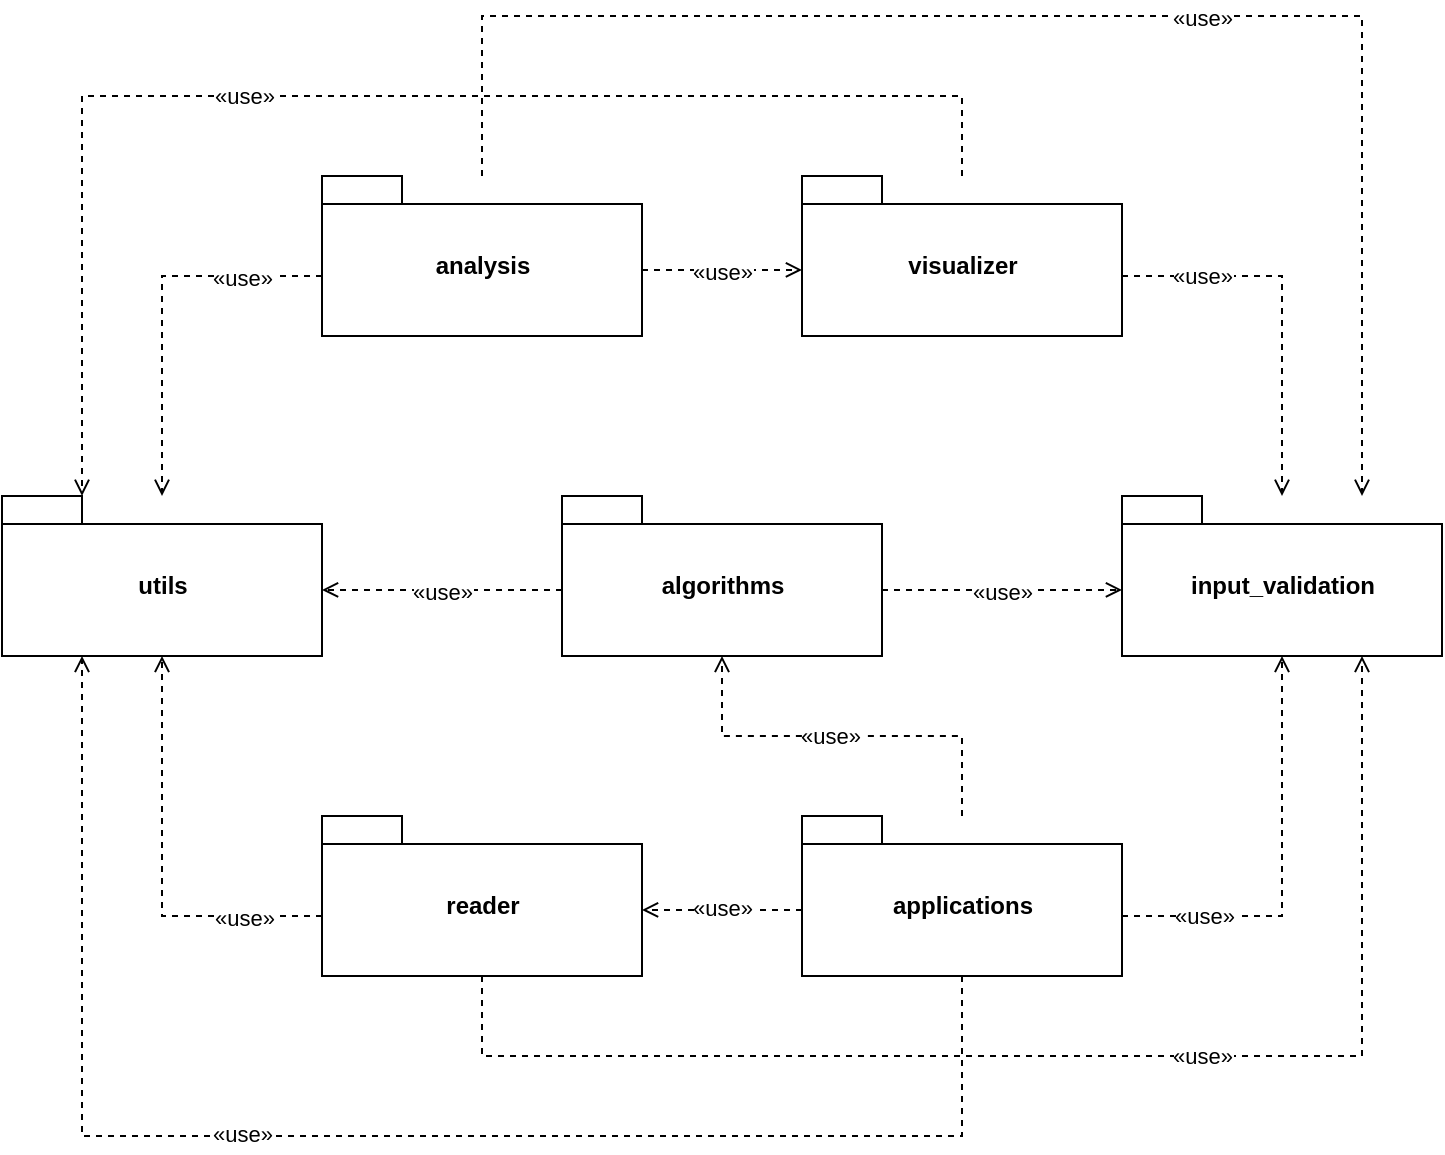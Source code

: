 <mxfile version="16.5.1" type="device" pages="3"><diagram id="C5RBs43oDa-KdzZeNtuy" name="Package diagram"><mxGraphModel dx="1497" dy="911" grid="1" gridSize="10" guides="1" tooltips="1" connect="1" arrows="1" fold="1" page="1" pageScale="1" pageWidth="800" pageHeight="640" math="0" shadow="0"><root><mxCell id="WIyWlLk6GJQsqaUBKTNV-0"/><mxCell id="WIyWlLk6GJQsqaUBKTNV-1" parent="WIyWlLk6GJQsqaUBKTNV-0"/><mxCell id="5EWwMweRqLLHjh6u8hlM-3" style="edgeStyle=orthogonalEdgeStyle;rounded=0;orthogonalLoop=1;jettySize=auto;html=1;exitX=0;exitY=0;exitDx=160;exitDy=47;exitPerimeter=0;entryX=0;entryY=0;entryDx=0;entryDy=47;entryPerimeter=0;dashed=1;endArrow=open;endFill=0;" edge="1" parent="WIyWlLk6GJQsqaUBKTNV-1" source="wLDgIzFs2HpWr6rQnOSM-3" target="wLDgIzFs2HpWr6rQnOSM-23"><mxGeometry relative="1" as="geometry"/></mxCell><mxCell id="5EWwMweRqLLHjh6u8hlM-6" value="«use»" style="edgeLabel;html=1;align=center;verticalAlign=middle;resizable=0;points=[];" vertex="1" connectable="0" parent="5EWwMweRqLLHjh6u8hlM-3"><mxGeometry x="0.35" y="-1" relative="1" as="geometry"><mxPoint x="-21" as="offset"/></mxGeometry></mxCell><mxCell id="5EWwMweRqLLHjh6u8hlM-4" style="edgeStyle=orthogonalEdgeStyle;rounded=0;orthogonalLoop=1;jettySize=auto;html=1;exitX=0;exitY=0;exitDx=0;exitDy=47;exitPerimeter=0;entryX=0;entryY=0;entryDx=160;entryDy=47;entryPerimeter=0;dashed=1;endArrow=open;endFill=0;" edge="1" parent="WIyWlLk6GJQsqaUBKTNV-1" source="wLDgIzFs2HpWr6rQnOSM-3" target="wLDgIzFs2HpWr6rQnOSM-22"><mxGeometry relative="1" as="geometry"/></mxCell><mxCell id="5EWwMweRqLLHjh6u8hlM-5" value="«use»" style="edgeLabel;html=1;align=center;verticalAlign=middle;resizable=0;points=[];" vertex="1" connectable="0" parent="5EWwMweRqLLHjh6u8hlM-4"><mxGeometry x="-0.276" y="1" relative="1" as="geometry"><mxPoint x="-17" as="offset"/></mxGeometry></mxCell><mxCell id="wLDgIzFs2HpWr6rQnOSM-3" value="algorithms" style="shape=folder;fontStyle=1;spacingTop=10;tabWidth=40;tabHeight=14;tabPosition=left;html=1;" vertex="1" parent="WIyWlLk6GJQsqaUBKTNV-1"><mxGeometry x="320" y="279.95" width="160" height="80" as="geometry"/></mxCell><mxCell id="wLDgIzFs2HpWr6rQnOSM-24" style="edgeStyle=orthogonalEdgeStyle;rounded=0;orthogonalLoop=1;jettySize=auto;html=1;entryX=0.5;entryY=1;entryDx=0;entryDy=0;entryPerimeter=0;dashed=1;endArrow=open;endFill=0;" edge="1" parent="WIyWlLk6GJQsqaUBKTNV-1" source="wLDgIzFs2HpWr6rQnOSM-18" target="wLDgIzFs2HpWr6rQnOSM-22"><mxGeometry relative="1" as="geometry"><Array as="points"><mxPoint x="120" y="489.95"/></Array></mxGeometry></mxCell><mxCell id="wLDgIzFs2HpWr6rQnOSM-56" value="«use»" style="edgeLabel;html=1;align=center;verticalAlign=middle;resizable=0;points=[];" vertex="1" connectable="0" parent="wLDgIzFs2HpWr6rQnOSM-24"><mxGeometry x="-0.679" y="1" relative="1" as="geometry"><mxPoint x="-6" as="offset"/></mxGeometry></mxCell><mxCell id="wLDgIzFs2HpWr6rQnOSM-29" style="edgeStyle=orthogonalEdgeStyle;rounded=0;orthogonalLoop=1;jettySize=auto;html=1;entryX=0.75;entryY=1;entryDx=0;entryDy=0;entryPerimeter=0;dashed=1;endArrow=open;endFill=0;" edge="1" parent="WIyWlLk6GJQsqaUBKTNV-1" source="wLDgIzFs2HpWr6rQnOSM-18" target="wLDgIzFs2HpWr6rQnOSM-23"><mxGeometry relative="1" as="geometry"><Array as="points"><mxPoint x="280" y="559.95"/><mxPoint x="720" y="559.95"/></Array></mxGeometry></mxCell><mxCell id="wLDgIzFs2HpWr6rQnOSM-58" value="«use»" style="edgeLabel;html=1;align=center;verticalAlign=middle;resizable=0;points=[];" vertex="1" connectable="0" parent="wLDgIzFs2HpWr6rQnOSM-29"><mxGeometry x="-0.189" relative="1" as="geometry"><mxPoint x="124" as="offset"/></mxGeometry></mxCell><mxCell id="wLDgIzFs2HpWr6rQnOSM-18" value="reader" style="shape=folder;fontStyle=1;spacingTop=10;tabWidth=40;tabHeight=14;tabPosition=left;html=1;" vertex="1" parent="WIyWlLk6GJQsqaUBKTNV-1"><mxGeometry x="200" y="439.95" width="160" height="80" as="geometry"/></mxCell><mxCell id="wLDgIzFs2HpWr6rQnOSM-25" style="edgeStyle=orthogonalEdgeStyle;rounded=0;orthogonalLoop=1;jettySize=auto;html=1;entryX=0.25;entryY=1;entryDx=0;entryDy=0;entryPerimeter=0;dashed=1;endArrow=open;endFill=0;" edge="1" parent="WIyWlLk6GJQsqaUBKTNV-1" source="wLDgIzFs2HpWr6rQnOSM-19" target="wLDgIzFs2HpWr6rQnOSM-22"><mxGeometry relative="1" as="geometry"><Array as="points"><mxPoint x="520" y="599.95"/><mxPoint x="80" y="599.95"/></Array></mxGeometry></mxCell><mxCell id="wLDgIzFs2HpWr6rQnOSM-59" value="«use»" style="edgeLabel;html=1;align=center;verticalAlign=middle;resizable=0;points=[];" vertex="1" connectable="0" parent="wLDgIzFs2HpWr6rQnOSM-25"><mxGeometry x="-0.135" y="-1" relative="1" as="geometry"><mxPoint x="-112" as="offset"/></mxGeometry></mxCell><mxCell id="wLDgIzFs2HpWr6rQnOSM-28" style="edgeStyle=orthogonalEdgeStyle;rounded=0;orthogonalLoop=1;jettySize=auto;html=1;entryX=0.5;entryY=1;entryDx=0;entryDy=0;entryPerimeter=0;dashed=1;endArrow=open;endFill=0;" edge="1" parent="WIyWlLk6GJQsqaUBKTNV-1" source="wLDgIzFs2HpWr6rQnOSM-19" target="wLDgIzFs2HpWr6rQnOSM-23"><mxGeometry relative="1" as="geometry"><Array as="points"><mxPoint x="680" y="489.95"/></Array></mxGeometry></mxCell><mxCell id="wLDgIzFs2HpWr6rQnOSM-57" value="«use»" style="edgeLabel;html=1;align=center;verticalAlign=middle;resizable=0;points=[];" vertex="1" connectable="0" parent="wLDgIzFs2HpWr6rQnOSM-28"><mxGeometry x="-0.726" relative="1" as="geometry"><mxPoint x="12" as="offset"/></mxGeometry></mxCell><mxCell id="wLDgIzFs2HpWr6rQnOSM-44" style="edgeStyle=orthogonalEdgeStyle;rounded=0;orthogonalLoop=1;jettySize=auto;html=1;exitX=0;exitY=0;exitDx=0;exitDy=47;exitPerimeter=0;entryX=0;entryY=0;entryDx=160;entryDy=47;entryPerimeter=0;dashed=1;endArrow=open;endFill=0;" edge="1" parent="WIyWlLk6GJQsqaUBKTNV-1" source="wLDgIzFs2HpWr6rQnOSM-19" target="wLDgIzFs2HpWr6rQnOSM-18"><mxGeometry relative="1" as="geometry"/></mxCell><mxCell id="wLDgIzFs2HpWr6rQnOSM-49" value="«use»" style="edgeLabel;html=1;align=center;verticalAlign=middle;resizable=0;points=[];" vertex="1" connectable="0" parent="wLDgIzFs2HpWr6rQnOSM-44"><mxGeometry x="-0.376" y="-1" relative="1" as="geometry"><mxPoint x="-15" as="offset"/></mxGeometry></mxCell><mxCell id="5EWwMweRqLLHjh6u8hlM-0" style="edgeStyle=orthogonalEdgeStyle;rounded=0;orthogonalLoop=1;jettySize=auto;html=1;dashed=1;endArrow=open;endFill=0;" edge="1" parent="WIyWlLk6GJQsqaUBKTNV-1" source="wLDgIzFs2HpWr6rQnOSM-19" target="wLDgIzFs2HpWr6rQnOSM-3"><mxGeometry relative="1" as="geometry"/></mxCell><mxCell id="5EWwMweRqLLHjh6u8hlM-1" value="«use»" style="edgeLabel;html=1;align=center;verticalAlign=middle;resizable=0;points=[];" vertex="1" connectable="0" parent="5EWwMweRqLLHjh6u8hlM-0"><mxGeometry x="-0.08" relative="1" as="geometry"><mxPoint x="-14" as="offset"/></mxGeometry></mxCell><mxCell id="wLDgIzFs2HpWr6rQnOSM-19" value="applications" style="shape=folder;fontStyle=1;spacingTop=10;tabWidth=40;tabHeight=14;tabPosition=left;html=1;" vertex="1" parent="WIyWlLk6GJQsqaUBKTNV-1"><mxGeometry x="440" y="439.95" width="160" height="80" as="geometry"/></mxCell><mxCell id="wLDgIzFs2HpWr6rQnOSM-32" style="edgeStyle=orthogonalEdgeStyle;rounded=0;orthogonalLoop=1;jettySize=auto;html=1;dashed=1;endArrow=open;endFill=0;" edge="1" parent="WIyWlLk6GJQsqaUBKTNV-1" source="wLDgIzFs2HpWr6rQnOSM-20" target="wLDgIzFs2HpWr6rQnOSM-22"><mxGeometry relative="1" as="geometry"><Array as="points"><mxPoint x="120" y="169.95"/></Array></mxGeometry></mxCell><mxCell id="wLDgIzFs2HpWr6rQnOSM-62" value="«use»" style="edgeLabel;html=1;align=center;verticalAlign=middle;resizable=0;points=[];" vertex="1" connectable="0" parent="wLDgIzFs2HpWr6rQnOSM-32"><mxGeometry x="-0.724" y="1" relative="1" as="geometry"><mxPoint x="-14" as="offset"/></mxGeometry></mxCell><mxCell id="wLDgIzFs2HpWr6rQnOSM-35" style="edgeStyle=orthogonalEdgeStyle;rounded=0;orthogonalLoop=1;jettySize=auto;html=1;dashed=1;endArrow=open;endFill=0;" edge="1" parent="WIyWlLk6GJQsqaUBKTNV-1" source="wLDgIzFs2HpWr6rQnOSM-20" target="wLDgIzFs2HpWr6rQnOSM-23"><mxGeometry relative="1" as="geometry"><Array as="points"><mxPoint x="280" y="39.95"/><mxPoint x="720" y="39.95"/></Array></mxGeometry></mxCell><mxCell id="wLDgIzFs2HpWr6rQnOSM-65" value="«use»" style="edgeLabel;html=1;align=center;verticalAlign=middle;resizable=0;points=[];" vertex="1" connectable="0" parent="wLDgIzFs2HpWr6rQnOSM-35"><mxGeometry x="-0.233" y="-1" relative="1" as="geometry"><mxPoint x="148" as="offset"/></mxGeometry></mxCell><mxCell id="wLDgIzFs2HpWr6rQnOSM-45" style="edgeStyle=orthogonalEdgeStyle;rounded=0;orthogonalLoop=1;jettySize=auto;html=1;exitX=0;exitY=0;exitDx=160;exitDy=47;exitPerimeter=0;entryX=0;entryY=0;entryDx=0;entryDy=47;entryPerimeter=0;dashed=1;endArrow=open;endFill=0;" edge="1" parent="WIyWlLk6GJQsqaUBKTNV-1" source="wLDgIzFs2HpWr6rQnOSM-20" target="wLDgIzFs2HpWr6rQnOSM-21"><mxGeometry relative="1" as="geometry"/></mxCell><mxCell id="wLDgIzFs2HpWr6rQnOSM-50" value="«use»" style="edgeLabel;html=1;align=center;verticalAlign=middle;resizable=0;points=[];" vertex="1" connectable="0" parent="wLDgIzFs2HpWr6rQnOSM-45"><mxGeometry x="-0.356" y="-1" relative="1" as="geometry"><mxPoint x="14" as="offset"/></mxGeometry></mxCell><mxCell id="wLDgIzFs2HpWr6rQnOSM-20" value="analysis" style="shape=folder;fontStyle=1;spacingTop=10;tabWidth=40;tabHeight=14;tabPosition=left;html=1;" vertex="1" parent="WIyWlLk6GJQsqaUBKTNV-1"><mxGeometry x="200" y="119.95" width="160" height="80" as="geometry"/></mxCell><mxCell id="wLDgIzFs2HpWr6rQnOSM-33" style="edgeStyle=orthogonalEdgeStyle;rounded=0;orthogonalLoop=1;jettySize=auto;html=1;dashed=1;endArrow=open;endFill=0;" edge="1" parent="WIyWlLk6GJQsqaUBKTNV-1" source="wLDgIzFs2HpWr6rQnOSM-21" target="wLDgIzFs2HpWr6rQnOSM-23"><mxGeometry relative="1" as="geometry"><Array as="points"><mxPoint x="680" y="169.95"/></Array></mxGeometry></mxCell><mxCell id="wLDgIzFs2HpWr6rQnOSM-64" value="«use»" style="edgeLabel;html=1;align=center;verticalAlign=middle;resizable=0;points=[];" vertex="1" connectable="0" parent="wLDgIzFs2HpWr6rQnOSM-33"><mxGeometry x="-0.746" y="-2" relative="1" as="geometry"><mxPoint x="16" y="-2" as="offset"/></mxGeometry></mxCell><mxCell id="wLDgIzFs2HpWr6rQnOSM-34" style="edgeStyle=orthogonalEdgeStyle;rounded=0;orthogonalLoop=1;jettySize=auto;html=1;entryX=0;entryY=0;entryDx=40;entryDy=0;entryPerimeter=0;dashed=1;endArrow=open;endFill=0;" edge="1" parent="WIyWlLk6GJQsqaUBKTNV-1" source="wLDgIzFs2HpWr6rQnOSM-21" target="wLDgIzFs2HpWr6rQnOSM-22"><mxGeometry relative="1" as="geometry"><Array as="points"><mxPoint x="520" y="79.95"/><mxPoint x="80" y="79.95"/></Array></mxGeometry></mxCell><mxCell id="wLDgIzFs2HpWr6rQnOSM-63" value="«use»" style="edgeLabel;html=1;align=center;verticalAlign=middle;resizable=0;points=[];" vertex="1" connectable="0" parent="wLDgIzFs2HpWr6rQnOSM-34"><mxGeometry x="-0.195" relative="1" as="geometry"><mxPoint x="-126" as="offset"/></mxGeometry></mxCell><mxCell id="wLDgIzFs2HpWr6rQnOSM-21" value="visualizer" style="shape=folder;fontStyle=1;spacingTop=10;tabWidth=40;tabHeight=14;tabPosition=left;html=1;" vertex="1" parent="WIyWlLk6GJQsqaUBKTNV-1"><mxGeometry x="440" y="119.95" width="160" height="80" as="geometry"/></mxCell><mxCell id="wLDgIzFs2HpWr6rQnOSM-22" value="utils" style="shape=folder;fontStyle=1;spacingTop=10;tabWidth=40;tabHeight=14;tabPosition=left;html=1;" vertex="1" parent="WIyWlLk6GJQsqaUBKTNV-1"><mxGeometry x="40" y="279.95" width="160" height="80" as="geometry"/></mxCell><mxCell id="wLDgIzFs2HpWr6rQnOSM-23" value="input_validation" style="shape=folder;fontStyle=1;spacingTop=10;tabWidth=40;tabHeight=14;tabPosition=left;html=1;" vertex="1" parent="WIyWlLk6GJQsqaUBKTNV-1"><mxGeometry x="600" y="279.95" width="160" height="80" as="geometry"/></mxCell></root></mxGraphModel></diagram><diagram id="dA1fbmvc-4B_Sy07gu4q" name="Package diagram algorithms"><mxGraphModel dx="1673" dy="1018" grid="1" gridSize="10" guides="1" tooltips="1" connect="1" arrows="1" fold="1" page="1" pageScale="1" pageWidth="760" pageHeight="710" math="0" shadow="0"><root><mxCell id="RVFO7VEdsBSlZLIEBj79-0"/><mxCell id="RVFO7VEdsBSlZLIEBj79-1" parent="RVFO7VEdsBSlZLIEBj79-0"/><mxCell id="GMd-NIopTXafYPalVV8D-2" value="preprocessing" style="shape=folder;fontStyle=1;spacingTop=10;tabWidth=40;tabHeight=14;tabPosition=left;html=1;" vertex="1" parent="RVFO7VEdsBSlZLIEBj79-1"><mxGeometry x="40" y="320" width="160" height="80" as="geometry"/></mxCell><mxCell id="GMd-NIopTXafYPalVV8D-4" value="postprocessing" style="shape=folder;fontStyle=1;spacingTop=10;tabWidth=40;tabHeight=14;tabPosition=left;html=1;" vertex="1" parent="RVFO7VEdsBSlZLIEBj79-1"><mxGeometry x="520" y="320" width="160" height="80" as="geometry"/></mxCell><mxCell id="GMd-NIopTXafYPalVV8D-8" value="model" style="shape=folder;fontStyle=1;spacingTop=10;tabWidth=40;tabHeight=14;tabPosition=left;html=1;" vertex="1" parent="RVFO7VEdsBSlZLIEBj79-1"><mxGeometry x="280" y="320" width="160" height="80" as="geometry"/></mxCell><mxCell id="GMd-NIopTXafYPalVV8D-9" style="edgeStyle=orthogonalEdgeStyle;rounded=0;orthogonalLoop=1;jettySize=auto;html=1;endArrow=open;endFill=0;dashed=1;" edge="1" parent="RVFO7VEdsBSlZLIEBj79-1" source="GMd-NIopTXafYPalVV8D-18" target="GMd-NIopTXafYPalVV8D-2"><mxGeometry relative="1" as="geometry"/></mxCell><mxCell id="GMd-NIopTXafYPalVV8D-10" value="«use»" style="edgeLabel;html=1;align=center;verticalAlign=middle;resizable=0;points=[];" vertex="1" connectable="0" parent="GMd-NIopTXafYPalVV8D-9"><mxGeometry x="0.336" y="1" relative="1" as="geometry"><mxPoint x="-1" y="43" as="offset"/></mxGeometry></mxCell><mxCell id="GMd-NIopTXafYPalVV8D-11" style="edgeStyle=orthogonalEdgeStyle;rounded=0;orthogonalLoop=1;jettySize=auto;html=1;dashed=1;endArrow=open;endFill=0;" edge="1" parent="RVFO7VEdsBSlZLIEBj79-1" source="GMd-NIopTXafYPalVV8D-18" target="GMd-NIopTXafYPalVV8D-8"><mxGeometry relative="1" as="geometry"/></mxCell><mxCell id="GMd-NIopTXafYPalVV8D-12" value="«use»" style="edgeLabel;html=1;align=center;verticalAlign=middle;resizable=0;points=[];" vertex="1" connectable="0" parent="GMd-NIopTXafYPalVV8D-11"><mxGeometry x="-0.25" y="2" relative="1" as="geometry"><mxPoint x="-2" as="offset"/></mxGeometry></mxCell><mxCell id="GMd-NIopTXafYPalVV8D-13" style="edgeStyle=orthogonalEdgeStyle;rounded=0;orthogonalLoop=1;jettySize=auto;html=1;dashed=1;endArrow=open;endFill=0;" edge="1" parent="RVFO7VEdsBSlZLIEBj79-1" source="GMd-NIopTXafYPalVV8D-18" target="GMd-NIopTXafYPalVV8D-4"><mxGeometry relative="1" as="geometry"/></mxCell><mxCell id="GMd-NIopTXafYPalVV8D-14" value="«use»" style="edgeLabel;html=1;align=center;verticalAlign=middle;resizable=0;points=[];" vertex="1" connectable="0" parent="GMd-NIopTXafYPalVV8D-13"><mxGeometry x="0.336" relative="1" as="geometry"><mxPoint y="43" as="offset"/></mxGeometry></mxCell><mxCell id="GMd-NIopTXafYPalVV8D-18" value="pipeline" style="shape=folder;fontStyle=1;spacingTop=10;tabWidth=40;tabHeight=14;tabPosition=left;html=1;" vertex="1" parent="RVFO7VEdsBSlZLIEBj79-1"><mxGeometry x="280" y="160" width="160" height="80" as="geometry"/></mxCell><mxCell id="GMd-NIopTXafYPalVV8D-19" style="edgeStyle=orthogonalEdgeStyle;rounded=0;orthogonalLoop=1;jettySize=auto;html=1;dashed=1;endArrow=open;endFill=0;" edge="1" parent="RVFO7VEdsBSlZLIEBj79-1" source="GMd-NIopTXafYPalVV8D-26" target="GMd-NIopTXafYPalVV8D-8"><mxGeometry relative="1" as="geometry"/></mxCell><mxCell id="GMd-NIopTXafYPalVV8D-20" value="«use»" style="edgeLabel;html=1;align=center;verticalAlign=middle;resizable=0;points=[];" vertex="1" connectable="0" parent="GMd-NIopTXafYPalVV8D-19"><mxGeometry x="-0.25" relative="1" as="geometry"><mxPoint as="offset"/></mxGeometry></mxCell><mxCell id="GMd-NIopTXafYPalVV8D-21" style="edgeStyle=orthogonalEdgeStyle;rounded=0;orthogonalLoop=1;jettySize=auto;html=1;dashed=1;endArrow=open;endFill=0;" edge="1" parent="RVFO7VEdsBSlZLIEBj79-1" source="GMd-NIopTXafYPalVV8D-26" target="GMd-NIopTXafYPalVV8D-18"><mxGeometry relative="1" as="geometry"><Array as="points"><mxPoint x="720" y="520"/><mxPoint x="720" y="80"/><mxPoint x="360" y="80"/></Array></mxGeometry></mxCell><mxCell id="GMd-NIopTXafYPalVV8D-22" value="«use»" style="edgeLabel;html=1;align=center;verticalAlign=middle;resizable=0;points=[];" vertex="1" connectable="0" parent="GMd-NIopTXafYPalVV8D-21"><mxGeometry x="-0.142" relative="1" as="geometry"><mxPoint y="-8" as="offset"/></mxGeometry></mxCell><mxCell id="GMd-NIopTXafYPalVV8D-26" value="tuning" style="shape=folder;fontStyle=1;spacingTop=10;tabWidth=40;tabHeight=14;tabPosition=left;html=1;" vertex="1" parent="RVFO7VEdsBSlZLIEBj79-1"><mxGeometry x="280" y="480" width="160" height="80" as="geometry"/></mxCell><mxCell id="GMd-NIopTXafYPalVV8D-29" value="The tuning objects can either tune a model or a complete pipeline. The tuners should use exposed API to tune the models. Therefore, they are optimized object agnostic. So, if one relation is active, the other is not." style="text;html=1;strokeColor=#b85450;fillColor=#f8cecc;align=center;verticalAlign=middle;whiteSpace=wrap;rounded=0;" vertex="1" parent="RVFO7VEdsBSlZLIEBj79-1"><mxGeometry x="460" y="560" width="190" height="110" as="geometry"/></mxCell><mxCell id="GMd-NIopTXafYPalVV8D-30" value="A pipeline object is meant to automate the process of machine learning through a chain of operations. From the first preprocessing till the last postprocessing. The constraint is that each element accept as input the output of the previous." style="text;html=1;strokeColor=#b85450;fillColor=#f8cecc;align=center;verticalAlign=middle;whiteSpace=wrap;rounded=0;" vertex="1" parent="RVFO7VEdsBSlZLIEBj79-1"><mxGeometry x="70" y="40" width="190" height="120" as="geometry"/></mxCell></root></mxGraphModel></diagram><diagram id="fzSiyy2ajiynI1rsPTFX" name="Class algorithms"><mxGraphModel dx="1185" dy="721" grid="1" gridSize="10" guides="1" tooltips="1" connect="1" arrows="1" fold="1" page="1" pageScale="1" pageWidth="800" pageHeight="710" math="0" shadow="0"><root><mxCell id="VwS0X1fW7ZX7LoOs-HEU-0"/><mxCell id="VwS0X1fW7ZX7LoOs-HEU-1" parent="VwS0X1fW7ZX7LoOs-HEU-0"/><mxCell id="VwS0X1fW7ZX7LoOs-HEU-2" value="&amp;laquo;interface&amp;raquo;&lt;br&gt;&lt;b&gt;Name&lt;/b&gt;" style="html=1;" vertex="1" parent="VwS0X1fW7ZX7LoOs-HEU-1"><mxGeometry x="280" y="200" width="120" height="40" as="geometry"/></mxCell></root></mxGraphModel></diagram></mxfile>